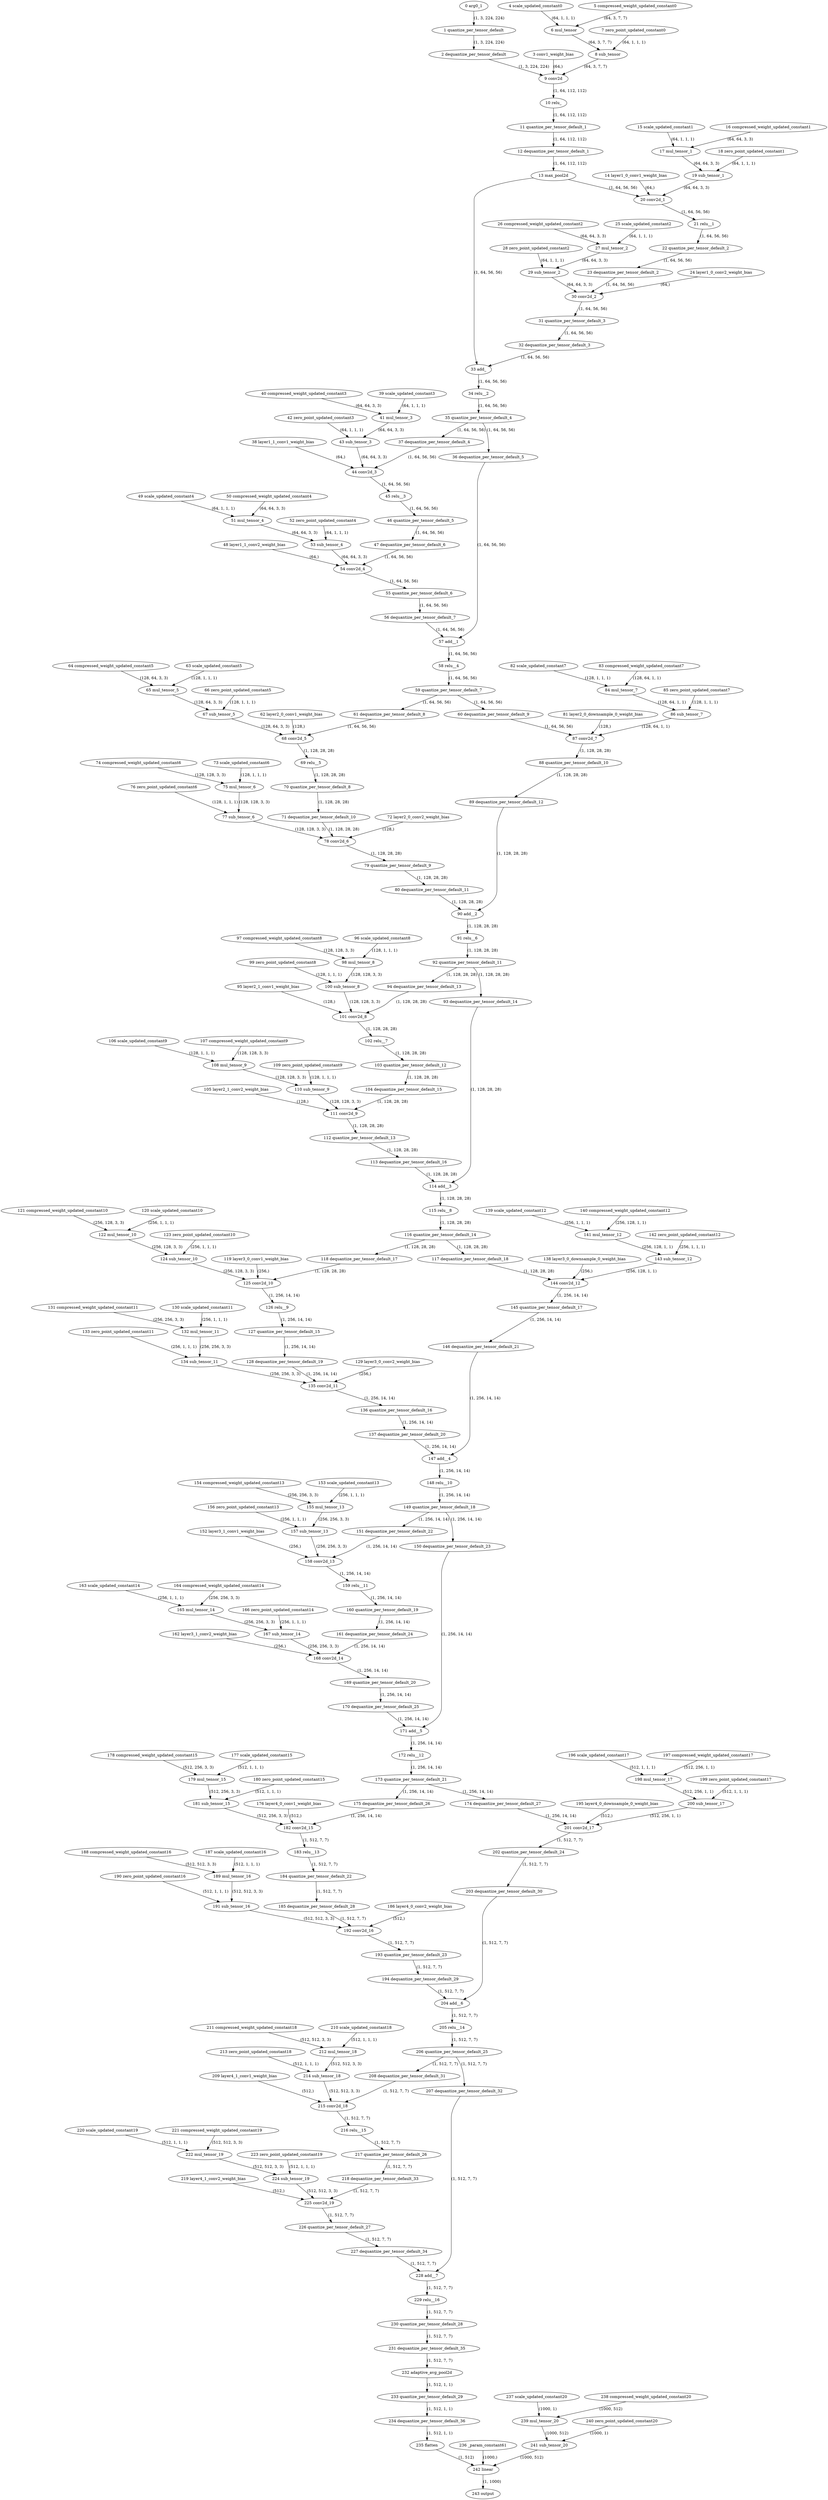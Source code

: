 strict digraph  {
"0 arg0_1" [id=0, type=input];
"1 quantize_per_tensor_default" [id=1, type=quantize_per_tensor];
"2 dequantize_per_tensor_default" [id=2, type=dequantize_per_tensor];
"3 conv1_weight_bias" [id=3, type=get_attr];
"4 scale_updated_constant0" [id=4, type=get_attr];
"5 compressed_weight_updated_constant0" [id=5, type=get_attr];
"6 mul_tensor" [id=6, type=mul];
"7 zero_point_updated_constant0" [id=7, type=get_attr];
"8 sub_tensor" [id=8, type=sub];
"9 conv2d" [id=9, type=conv2d];
"10 relu_" [id=10, type=relu_];
"11 quantize_per_tensor_default_1" [id=11, type=quantize_per_tensor];
"12 dequantize_per_tensor_default_1" [id=12, type=dequantize_per_tensor];
"13 max_pool2d" [id=13, type=max_pool2d];
"14 layer1_0_conv1_weight_bias" [id=14, type=get_attr];
"15 scale_updated_constant1" [id=15, type=get_attr];
"16 compressed_weight_updated_constant1" [id=16, type=get_attr];
"17 mul_tensor_1" [id=17, type=mul];
"18 zero_point_updated_constant1" [id=18, type=get_attr];
"19 sub_tensor_1" [id=19, type=sub];
"20 conv2d_1" [id=20, type=conv2d];
"21 relu__1" [id=21, type=relu_];
"22 quantize_per_tensor_default_2" [id=22, type=quantize_per_tensor];
"23 dequantize_per_tensor_default_2" [id=23, type=dequantize_per_tensor];
"24 layer1_0_conv2_weight_bias" [id=24, type=get_attr];
"25 scale_updated_constant2" [id=25, type=get_attr];
"26 compressed_weight_updated_constant2" [id=26, type=get_attr];
"27 mul_tensor_2" [id=27, type=mul];
"28 zero_point_updated_constant2" [id=28, type=get_attr];
"29 sub_tensor_2" [id=29, type=sub];
"30 conv2d_2" [id=30, type=conv2d];
"31 quantize_per_tensor_default_3" [id=31, type=quantize_per_tensor];
"32 dequantize_per_tensor_default_3" [id=32, type=dequantize_per_tensor];
"33 add_" [id=33, type=add_];
"34 relu__2" [id=34, type=relu_];
"35 quantize_per_tensor_default_4" [id=35, type=quantize_per_tensor];
"36 dequantize_per_tensor_default_5" [id=36, type=dequantize_per_tensor];
"37 dequantize_per_tensor_default_4" [id=37, type=dequantize_per_tensor];
"38 layer1_1_conv1_weight_bias" [id=38, type=get_attr];
"39 scale_updated_constant3" [id=39, type=get_attr];
"40 compressed_weight_updated_constant3" [id=40, type=get_attr];
"41 mul_tensor_3" [id=41, type=mul];
"42 zero_point_updated_constant3" [id=42, type=get_attr];
"43 sub_tensor_3" [id=43, type=sub];
"44 conv2d_3" [id=44, type=conv2d];
"45 relu__3" [id=45, type=relu_];
"46 quantize_per_tensor_default_5" [id=46, type=quantize_per_tensor];
"47 dequantize_per_tensor_default_6" [id=47, type=dequantize_per_tensor];
"48 layer1_1_conv2_weight_bias" [id=48, type=get_attr];
"49 scale_updated_constant4" [id=49, type=get_attr];
"50 compressed_weight_updated_constant4" [id=50, type=get_attr];
"51 mul_tensor_4" [id=51, type=mul];
"52 zero_point_updated_constant4" [id=52, type=get_attr];
"53 sub_tensor_4" [id=53, type=sub];
"54 conv2d_4" [id=54, type=conv2d];
"55 quantize_per_tensor_default_6" [id=55, type=quantize_per_tensor];
"56 dequantize_per_tensor_default_7" [id=56, type=dequantize_per_tensor];
"57 add__1" [id=57, type=add_];
"58 relu__4" [id=58, type=relu_];
"59 quantize_per_tensor_default_7" [id=59, type=quantize_per_tensor];
"60 dequantize_per_tensor_default_9" [id=60, type=dequantize_per_tensor];
"61 dequantize_per_tensor_default_8" [id=61, type=dequantize_per_tensor];
"62 layer2_0_conv1_weight_bias" [id=62, type=get_attr];
"63 scale_updated_constant5" [id=63, type=get_attr];
"64 compressed_weight_updated_constant5" [id=64, type=get_attr];
"65 mul_tensor_5" [id=65, type=mul];
"66 zero_point_updated_constant5" [id=66, type=get_attr];
"67 sub_tensor_5" [id=67, type=sub];
"68 conv2d_5" [id=68, type=conv2d];
"69 relu__5" [id=69, type=relu_];
"70 quantize_per_tensor_default_8" [id=70, type=quantize_per_tensor];
"71 dequantize_per_tensor_default_10" [id=71, type=dequantize_per_tensor];
"72 layer2_0_conv2_weight_bias" [id=72, type=get_attr];
"73 scale_updated_constant6" [id=73, type=get_attr];
"74 compressed_weight_updated_constant6" [id=74, type=get_attr];
"75 mul_tensor_6" [id=75, type=mul];
"76 zero_point_updated_constant6" [id=76, type=get_attr];
"77 sub_tensor_6" [id=77, type=sub];
"78 conv2d_6" [id=78, type=conv2d];
"79 quantize_per_tensor_default_9" [id=79, type=quantize_per_tensor];
"80 dequantize_per_tensor_default_11" [id=80, type=dequantize_per_tensor];
"81 layer2_0_downsample_0_weight_bias" [id=81, type=get_attr];
"82 scale_updated_constant7" [id=82, type=get_attr];
"83 compressed_weight_updated_constant7" [id=83, type=get_attr];
"84 mul_tensor_7" [id=84, type=mul];
"85 zero_point_updated_constant7" [id=85, type=get_attr];
"86 sub_tensor_7" [id=86, type=sub];
"87 conv2d_7" [id=87, type=conv2d];
"88 quantize_per_tensor_default_10" [id=88, type=quantize_per_tensor];
"89 dequantize_per_tensor_default_12" [id=89, type=dequantize_per_tensor];
"90 add__2" [id=90, type=add_];
"91 relu__6" [id=91, type=relu_];
"92 quantize_per_tensor_default_11" [id=92, type=quantize_per_tensor];
"93 dequantize_per_tensor_default_14" [id=93, type=dequantize_per_tensor];
"94 dequantize_per_tensor_default_13" [id=94, type=dequantize_per_tensor];
"95 layer2_1_conv1_weight_bias" [id=95, type=get_attr];
"96 scale_updated_constant8" [id=96, type=get_attr];
"97 compressed_weight_updated_constant8" [id=97, type=get_attr];
"98 mul_tensor_8" [id=98, type=mul];
"99 zero_point_updated_constant8" [id=99, type=get_attr];
"100 sub_tensor_8" [id=100, type=sub];
"101 conv2d_8" [id=101, type=conv2d];
"102 relu__7" [id=102, type=relu_];
"103 quantize_per_tensor_default_12" [id=103, type=quantize_per_tensor];
"104 dequantize_per_tensor_default_15" [id=104, type=dequantize_per_tensor];
"105 layer2_1_conv2_weight_bias" [id=105, type=get_attr];
"106 scale_updated_constant9" [id=106, type=get_attr];
"107 compressed_weight_updated_constant9" [id=107, type=get_attr];
"108 mul_tensor_9" [id=108, type=mul];
"109 zero_point_updated_constant9" [id=109, type=get_attr];
"110 sub_tensor_9" [id=110, type=sub];
"111 conv2d_9" [id=111, type=conv2d];
"112 quantize_per_tensor_default_13" [id=112, type=quantize_per_tensor];
"113 dequantize_per_tensor_default_16" [id=113, type=dequantize_per_tensor];
"114 add__3" [id=114, type=add_];
"115 relu__8" [id=115, type=relu_];
"116 quantize_per_tensor_default_14" [id=116, type=quantize_per_tensor];
"117 dequantize_per_tensor_default_18" [id=117, type=dequantize_per_tensor];
"118 dequantize_per_tensor_default_17" [id=118, type=dequantize_per_tensor];
"119 layer3_0_conv1_weight_bias" [id=119, type=get_attr];
"120 scale_updated_constant10" [id=120, type=get_attr];
"121 compressed_weight_updated_constant10" [id=121, type=get_attr];
"122 mul_tensor_10" [id=122, type=mul];
"123 zero_point_updated_constant10" [id=123, type=get_attr];
"124 sub_tensor_10" [id=124, type=sub];
"125 conv2d_10" [id=125, type=conv2d];
"126 relu__9" [id=126, type=relu_];
"127 quantize_per_tensor_default_15" [id=127, type=quantize_per_tensor];
"128 dequantize_per_tensor_default_19" [id=128, type=dequantize_per_tensor];
"129 layer3_0_conv2_weight_bias" [id=129, type=get_attr];
"130 scale_updated_constant11" [id=130, type=get_attr];
"131 compressed_weight_updated_constant11" [id=131, type=get_attr];
"132 mul_tensor_11" [id=132, type=mul];
"133 zero_point_updated_constant11" [id=133, type=get_attr];
"134 sub_tensor_11" [id=134, type=sub];
"135 conv2d_11" [id=135, type=conv2d];
"136 quantize_per_tensor_default_16" [id=136, type=quantize_per_tensor];
"137 dequantize_per_tensor_default_20" [id=137, type=dequantize_per_tensor];
"138 layer3_0_downsample_0_weight_bias" [id=138, type=get_attr];
"139 scale_updated_constant12" [id=139, type=get_attr];
"140 compressed_weight_updated_constant12" [id=140, type=get_attr];
"141 mul_tensor_12" [id=141, type=mul];
"142 zero_point_updated_constant12" [id=142, type=get_attr];
"143 sub_tensor_12" [id=143, type=sub];
"144 conv2d_12" [id=144, type=conv2d];
"145 quantize_per_tensor_default_17" [id=145, type=quantize_per_tensor];
"146 dequantize_per_tensor_default_21" [id=146, type=dequantize_per_tensor];
"147 add__4" [id=147, type=add_];
"148 relu__10" [id=148, type=relu_];
"149 quantize_per_tensor_default_18" [id=149, type=quantize_per_tensor];
"150 dequantize_per_tensor_default_23" [id=150, type=dequantize_per_tensor];
"151 dequantize_per_tensor_default_22" [id=151, type=dequantize_per_tensor];
"152 layer3_1_conv1_weight_bias" [id=152, type=get_attr];
"153 scale_updated_constant13" [id=153, type=get_attr];
"154 compressed_weight_updated_constant13" [id=154, type=get_attr];
"155 mul_tensor_13" [id=155, type=mul];
"156 zero_point_updated_constant13" [id=156, type=get_attr];
"157 sub_tensor_13" [id=157, type=sub];
"158 conv2d_13" [id=158, type=conv2d];
"159 relu__11" [id=159, type=relu_];
"160 quantize_per_tensor_default_19" [id=160, type=quantize_per_tensor];
"161 dequantize_per_tensor_default_24" [id=161, type=dequantize_per_tensor];
"162 layer3_1_conv2_weight_bias" [id=162, type=get_attr];
"163 scale_updated_constant14" [id=163, type=get_attr];
"164 compressed_weight_updated_constant14" [id=164, type=get_attr];
"165 mul_tensor_14" [id=165, type=mul];
"166 zero_point_updated_constant14" [id=166, type=get_attr];
"167 sub_tensor_14" [id=167, type=sub];
"168 conv2d_14" [id=168, type=conv2d];
"169 quantize_per_tensor_default_20" [id=169, type=quantize_per_tensor];
"170 dequantize_per_tensor_default_25" [id=170, type=dequantize_per_tensor];
"171 add__5" [id=171, type=add_];
"172 relu__12" [id=172, type=relu_];
"173 quantize_per_tensor_default_21" [id=173, type=quantize_per_tensor];
"174 dequantize_per_tensor_default_27" [id=174, type=dequantize_per_tensor];
"175 dequantize_per_tensor_default_26" [id=175, type=dequantize_per_tensor];
"176 layer4_0_conv1_weight_bias" [id=176, type=get_attr];
"177 scale_updated_constant15" [id=177, type=get_attr];
"178 compressed_weight_updated_constant15" [id=178, type=get_attr];
"179 mul_tensor_15" [id=179, type=mul];
"180 zero_point_updated_constant15" [id=180, type=get_attr];
"181 sub_tensor_15" [id=181, type=sub];
"182 conv2d_15" [id=182, type=conv2d];
"183 relu__13" [id=183, type=relu_];
"184 quantize_per_tensor_default_22" [id=184, type=quantize_per_tensor];
"185 dequantize_per_tensor_default_28" [id=185, type=dequantize_per_tensor];
"186 layer4_0_conv2_weight_bias" [id=186, type=get_attr];
"187 scale_updated_constant16" [id=187, type=get_attr];
"188 compressed_weight_updated_constant16" [id=188, type=get_attr];
"189 mul_tensor_16" [id=189, type=mul];
"190 zero_point_updated_constant16" [id=190, type=get_attr];
"191 sub_tensor_16" [id=191, type=sub];
"192 conv2d_16" [id=192, type=conv2d];
"193 quantize_per_tensor_default_23" [id=193, type=quantize_per_tensor];
"194 dequantize_per_tensor_default_29" [id=194, type=dequantize_per_tensor];
"195 layer4_0_downsample_0_weight_bias" [id=195, type=get_attr];
"196 scale_updated_constant17" [id=196, type=get_attr];
"197 compressed_weight_updated_constant17" [id=197, type=get_attr];
"198 mul_tensor_17" [id=198, type=mul];
"199 zero_point_updated_constant17" [id=199, type=get_attr];
"200 sub_tensor_17" [id=200, type=sub];
"201 conv2d_17" [id=201, type=conv2d];
"202 quantize_per_tensor_default_24" [id=202, type=quantize_per_tensor];
"203 dequantize_per_tensor_default_30" [id=203, type=dequantize_per_tensor];
"204 add__6" [id=204, type=add_];
"205 relu__14" [id=205, type=relu_];
"206 quantize_per_tensor_default_25" [id=206, type=quantize_per_tensor];
"207 dequantize_per_tensor_default_32" [id=207, type=dequantize_per_tensor];
"208 dequantize_per_tensor_default_31" [id=208, type=dequantize_per_tensor];
"209 layer4_1_conv1_weight_bias" [id=209, type=get_attr];
"210 scale_updated_constant18" [id=210, type=get_attr];
"211 compressed_weight_updated_constant18" [id=211, type=get_attr];
"212 mul_tensor_18" [id=212, type=mul];
"213 zero_point_updated_constant18" [id=213, type=get_attr];
"214 sub_tensor_18" [id=214, type=sub];
"215 conv2d_18" [id=215, type=conv2d];
"216 relu__15" [id=216, type=relu_];
"217 quantize_per_tensor_default_26" [id=217, type=quantize_per_tensor];
"218 dequantize_per_tensor_default_33" [id=218, type=dequantize_per_tensor];
"219 layer4_1_conv2_weight_bias" [id=219, type=get_attr];
"220 scale_updated_constant19" [id=220, type=get_attr];
"221 compressed_weight_updated_constant19" [id=221, type=get_attr];
"222 mul_tensor_19" [id=222, type=mul];
"223 zero_point_updated_constant19" [id=223, type=get_attr];
"224 sub_tensor_19" [id=224, type=sub];
"225 conv2d_19" [id=225, type=conv2d];
"226 quantize_per_tensor_default_27" [id=226, type=quantize_per_tensor];
"227 dequantize_per_tensor_default_34" [id=227, type=dequantize_per_tensor];
"228 add__7" [id=228, type=add_];
"229 relu__16" [id=229, type=relu_];
"230 quantize_per_tensor_default_28" [id=230, type=quantize_per_tensor];
"231 dequantize_per_tensor_default_35" [id=231, type=dequantize_per_tensor];
"232 adaptive_avg_pool2d" [id=232, type=adaptive_avg_pool2d];
"233 quantize_per_tensor_default_29" [id=233, type=quantize_per_tensor];
"234 dequantize_per_tensor_default_36" [id=234, type=dequantize_per_tensor];
"235 flatten" [id=235, type=flatten];
"236 _param_constant61" [id=236, type=get_attr];
"237 scale_updated_constant20" [id=237, type=get_attr];
"238 compressed_weight_updated_constant20" [id=238, type=get_attr];
"239 mul_tensor_20" [id=239, type=mul];
"240 zero_point_updated_constant20" [id=240, type=get_attr];
"241 sub_tensor_20" [id=241, type=sub];
"242 linear" [id=242, type=linear];
"243 output" [id=243, type=output];
"0 arg0_1" -> "1 quantize_per_tensor_default"  [label="(1, 3, 224, 224)", style=solid];
"1 quantize_per_tensor_default" -> "2 dequantize_per_tensor_default"  [label="(1, 3, 224, 224)", style=solid];
"2 dequantize_per_tensor_default" -> "9 conv2d"  [label="(1, 3, 224, 224)", style=solid];
"3 conv1_weight_bias" -> "9 conv2d"  [label="(64,)", style=solid];
"4 scale_updated_constant0" -> "6 mul_tensor"  [label="(64, 1, 1, 1)", style=solid];
"5 compressed_weight_updated_constant0" -> "6 mul_tensor"  [label="(64, 3, 7, 7)", style=solid];
"6 mul_tensor" -> "8 sub_tensor"  [label="(64, 3, 7, 7)", style=solid];
"7 zero_point_updated_constant0" -> "8 sub_tensor"  [label="(64, 1, 1, 1)", style=solid];
"8 sub_tensor" -> "9 conv2d"  [label="(64, 3, 7, 7)", style=solid];
"9 conv2d" -> "10 relu_"  [label="(1, 64, 112, 112)", style=solid];
"10 relu_" -> "11 quantize_per_tensor_default_1"  [label="(1, 64, 112, 112)", style=solid];
"11 quantize_per_tensor_default_1" -> "12 dequantize_per_tensor_default_1"  [label="(1, 64, 112, 112)", style=solid];
"12 dequantize_per_tensor_default_1" -> "13 max_pool2d"  [label="(1, 64, 112, 112)", style=solid];
"13 max_pool2d" -> "20 conv2d_1"  [label="(1, 64, 56, 56)", style=solid];
"13 max_pool2d" -> "33 add_"  [label="(1, 64, 56, 56)", style=solid];
"14 layer1_0_conv1_weight_bias" -> "20 conv2d_1"  [label="(64,)", style=solid];
"15 scale_updated_constant1" -> "17 mul_tensor_1"  [label="(64, 1, 1, 1)", style=solid];
"16 compressed_weight_updated_constant1" -> "17 mul_tensor_1"  [label="(64, 64, 3, 3)", style=solid];
"17 mul_tensor_1" -> "19 sub_tensor_1"  [label="(64, 64, 3, 3)", style=solid];
"18 zero_point_updated_constant1" -> "19 sub_tensor_1"  [label="(64, 1, 1, 1)", style=solid];
"19 sub_tensor_1" -> "20 conv2d_1"  [label="(64, 64, 3, 3)", style=solid];
"20 conv2d_1" -> "21 relu__1"  [label="(1, 64, 56, 56)", style=solid];
"21 relu__1" -> "22 quantize_per_tensor_default_2"  [label="(1, 64, 56, 56)", style=solid];
"22 quantize_per_tensor_default_2" -> "23 dequantize_per_tensor_default_2"  [label="(1, 64, 56, 56)", style=solid];
"23 dequantize_per_tensor_default_2" -> "30 conv2d_2"  [label="(1, 64, 56, 56)", style=solid];
"24 layer1_0_conv2_weight_bias" -> "30 conv2d_2"  [label="(64,)", style=solid];
"25 scale_updated_constant2" -> "27 mul_tensor_2"  [label="(64, 1, 1, 1)", style=solid];
"26 compressed_weight_updated_constant2" -> "27 mul_tensor_2"  [label="(64, 64, 3, 3)", style=solid];
"27 mul_tensor_2" -> "29 sub_tensor_2"  [label="(64, 64, 3, 3)", style=solid];
"28 zero_point_updated_constant2" -> "29 sub_tensor_2"  [label="(64, 1, 1, 1)", style=solid];
"29 sub_tensor_2" -> "30 conv2d_2"  [label="(64, 64, 3, 3)", style=solid];
"30 conv2d_2" -> "31 quantize_per_tensor_default_3"  [label="(1, 64, 56, 56)", style=solid];
"31 quantize_per_tensor_default_3" -> "32 dequantize_per_tensor_default_3"  [label="(1, 64, 56, 56)", style=solid];
"32 dequantize_per_tensor_default_3" -> "33 add_"  [label="(1, 64, 56, 56)", style=solid];
"33 add_" -> "34 relu__2"  [label="(1, 64, 56, 56)", style=solid];
"34 relu__2" -> "35 quantize_per_tensor_default_4"  [label="(1, 64, 56, 56)", style=solid];
"35 quantize_per_tensor_default_4" -> "36 dequantize_per_tensor_default_5"  [label="(1, 64, 56, 56)", style=solid];
"35 quantize_per_tensor_default_4" -> "37 dequantize_per_tensor_default_4"  [label="(1, 64, 56, 56)", style=solid];
"36 dequantize_per_tensor_default_5" -> "57 add__1"  [label="(1, 64, 56, 56)", style=solid];
"37 dequantize_per_tensor_default_4" -> "44 conv2d_3"  [label="(1, 64, 56, 56)", style=solid];
"38 layer1_1_conv1_weight_bias" -> "44 conv2d_3"  [label="(64,)", style=solid];
"39 scale_updated_constant3" -> "41 mul_tensor_3"  [label="(64, 1, 1, 1)", style=solid];
"40 compressed_weight_updated_constant3" -> "41 mul_tensor_3"  [label="(64, 64, 3, 3)", style=solid];
"41 mul_tensor_3" -> "43 sub_tensor_3"  [label="(64, 64, 3, 3)", style=solid];
"42 zero_point_updated_constant3" -> "43 sub_tensor_3"  [label="(64, 1, 1, 1)", style=solid];
"43 sub_tensor_3" -> "44 conv2d_3"  [label="(64, 64, 3, 3)", style=solid];
"44 conv2d_3" -> "45 relu__3"  [label="(1, 64, 56, 56)", style=solid];
"45 relu__3" -> "46 quantize_per_tensor_default_5"  [label="(1, 64, 56, 56)", style=solid];
"46 quantize_per_tensor_default_5" -> "47 dequantize_per_tensor_default_6"  [label="(1, 64, 56, 56)", style=solid];
"47 dequantize_per_tensor_default_6" -> "54 conv2d_4"  [label="(1, 64, 56, 56)", style=solid];
"48 layer1_1_conv2_weight_bias" -> "54 conv2d_4"  [label="(64,)", style=solid];
"49 scale_updated_constant4" -> "51 mul_tensor_4"  [label="(64, 1, 1, 1)", style=solid];
"50 compressed_weight_updated_constant4" -> "51 mul_tensor_4"  [label="(64, 64, 3, 3)", style=solid];
"51 mul_tensor_4" -> "53 sub_tensor_4"  [label="(64, 64, 3, 3)", style=solid];
"52 zero_point_updated_constant4" -> "53 sub_tensor_4"  [label="(64, 1, 1, 1)", style=solid];
"53 sub_tensor_4" -> "54 conv2d_4"  [label="(64, 64, 3, 3)", style=solid];
"54 conv2d_4" -> "55 quantize_per_tensor_default_6"  [label="(1, 64, 56, 56)", style=solid];
"55 quantize_per_tensor_default_6" -> "56 dequantize_per_tensor_default_7"  [label="(1, 64, 56, 56)", style=solid];
"56 dequantize_per_tensor_default_7" -> "57 add__1"  [label="(1, 64, 56, 56)", style=solid];
"57 add__1" -> "58 relu__4"  [label="(1, 64, 56, 56)", style=solid];
"58 relu__4" -> "59 quantize_per_tensor_default_7"  [label="(1, 64, 56, 56)", style=solid];
"59 quantize_per_tensor_default_7" -> "60 dequantize_per_tensor_default_9"  [label="(1, 64, 56, 56)", style=solid];
"59 quantize_per_tensor_default_7" -> "61 dequantize_per_tensor_default_8"  [label="(1, 64, 56, 56)", style=solid];
"60 dequantize_per_tensor_default_9" -> "87 conv2d_7"  [label="(1, 64, 56, 56)", style=solid];
"61 dequantize_per_tensor_default_8" -> "68 conv2d_5"  [label="(1, 64, 56, 56)", style=solid];
"62 layer2_0_conv1_weight_bias" -> "68 conv2d_5"  [label="(128,)", style=solid];
"63 scale_updated_constant5" -> "65 mul_tensor_5"  [label="(128, 1, 1, 1)", style=solid];
"64 compressed_weight_updated_constant5" -> "65 mul_tensor_5"  [label="(128, 64, 3, 3)", style=solid];
"65 mul_tensor_5" -> "67 sub_tensor_5"  [label="(128, 64, 3, 3)", style=solid];
"66 zero_point_updated_constant5" -> "67 sub_tensor_5"  [label="(128, 1, 1, 1)", style=solid];
"67 sub_tensor_5" -> "68 conv2d_5"  [label="(128, 64, 3, 3)", style=solid];
"68 conv2d_5" -> "69 relu__5"  [label="(1, 128, 28, 28)", style=solid];
"69 relu__5" -> "70 quantize_per_tensor_default_8"  [label="(1, 128, 28, 28)", style=solid];
"70 quantize_per_tensor_default_8" -> "71 dequantize_per_tensor_default_10"  [label="(1, 128, 28, 28)", style=solid];
"71 dequantize_per_tensor_default_10" -> "78 conv2d_6"  [label="(1, 128, 28, 28)", style=solid];
"72 layer2_0_conv2_weight_bias" -> "78 conv2d_6"  [label="(128,)", style=solid];
"73 scale_updated_constant6" -> "75 mul_tensor_6"  [label="(128, 1, 1, 1)", style=solid];
"74 compressed_weight_updated_constant6" -> "75 mul_tensor_6"  [label="(128, 128, 3, 3)", style=solid];
"75 mul_tensor_6" -> "77 sub_tensor_6"  [label="(128, 128, 3, 3)", style=solid];
"76 zero_point_updated_constant6" -> "77 sub_tensor_6"  [label="(128, 1, 1, 1)", style=solid];
"77 sub_tensor_6" -> "78 conv2d_6"  [label="(128, 128, 3, 3)", style=solid];
"78 conv2d_6" -> "79 quantize_per_tensor_default_9"  [label="(1, 128, 28, 28)", style=solid];
"79 quantize_per_tensor_default_9" -> "80 dequantize_per_tensor_default_11"  [label="(1, 128, 28, 28)", style=solid];
"80 dequantize_per_tensor_default_11" -> "90 add__2"  [label="(1, 128, 28, 28)", style=solid];
"81 layer2_0_downsample_0_weight_bias" -> "87 conv2d_7"  [label="(128,)", style=solid];
"82 scale_updated_constant7" -> "84 mul_tensor_7"  [label="(128, 1, 1, 1)", style=solid];
"83 compressed_weight_updated_constant7" -> "84 mul_tensor_7"  [label="(128, 64, 1, 1)", style=solid];
"84 mul_tensor_7" -> "86 sub_tensor_7"  [label="(128, 64, 1, 1)", style=solid];
"85 zero_point_updated_constant7" -> "86 sub_tensor_7"  [label="(128, 1, 1, 1)", style=solid];
"86 sub_tensor_7" -> "87 conv2d_7"  [label="(128, 64, 1, 1)", style=solid];
"87 conv2d_7" -> "88 quantize_per_tensor_default_10"  [label="(1, 128, 28, 28)", style=solid];
"88 quantize_per_tensor_default_10" -> "89 dequantize_per_tensor_default_12"  [label="(1, 128, 28, 28)", style=solid];
"89 dequantize_per_tensor_default_12" -> "90 add__2"  [label="(1, 128, 28, 28)", style=solid];
"90 add__2" -> "91 relu__6"  [label="(1, 128, 28, 28)", style=solid];
"91 relu__6" -> "92 quantize_per_tensor_default_11"  [label="(1, 128, 28, 28)", style=solid];
"92 quantize_per_tensor_default_11" -> "93 dequantize_per_tensor_default_14"  [label="(1, 128, 28, 28)", style=solid];
"92 quantize_per_tensor_default_11" -> "94 dequantize_per_tensor_default_13"  [label="(1, 128, 28, 28)", style=solid];
"93 dequantize_per_tensor_default_14" -> "114 add__3"  [label="(1, 128, 28, 28)", style=solid];
"94 dequantize_per_tensor_default_13" -> "101 conv2d_8"  [label="(1, 128, 28, 28)", style=solid];
"95 layer2_1_conv1_weight_bias" -> "101 conv2d_8"  [label="(128,)", style=solid];
"96 scale_updated_constant8" -> "98 mul_tensor_8"  [label="(128, 1, 1, 1)", style=solid];
"97 compressed_weight_updated_constant8" -> "98 mul_tensor_8"  [label="(128, 128, 3, 3)", style=solid];
"98 mul_tensor_8" -> "100 sub_tensor_8"  [label="(128, 128, 3, 3)", style=solid];
"99 zero_point_updated_constant8" -> "100 sub_tensor_8"  [label="(128, 1, 1, 1)", style=solid];
"100 sub_tensor_8" -> "101 conv2d_8"  [label="(128, 128, 3, 3)", style=solid];
"101 conv2d_8" -> "102 relu__7"  [label="(1, 128, 28, 28)", style=solid];
"102 relu__7" -> "103 quantize_per_tensor_default_12"  [label="(1, 128, 28, 28)", style=solid];
"103 quantize_per_tensor_default_12" -> "104 dequantize_per_tensor_default_15"  [label="(1, 128, 28, 28)", style=solid];
"104 dequantize_per_tensor_default_15" -> "111 conv2d_9"  [label="(1, 128, 28, 28)", style=solid];
"105 layer2_1_conv2_weight_bias" -> "111 conv2d_9"  [label="(128,)", style=solid];
"106 scale_updated_constant9" -> "108 mul_tensor_9"  [label="(128, 1, 1, 1)", style=solid];
"107 compressed_weight_updated_constant9" -> "108 mul_tensor_9"  [label="(128, 128, 3, 3)", style=solid];
"108 mul_tensor_9" -> "110 sub_tensor_9"  [label="(128, 128, 3, 3)", style=solid];
"109 zero_point_updated_constant9" -> "110 sub_tensor_9"  [label="(128, 1, 1, 1)", style=solid];
"110 sub_tensor_9" -> "111 conv2d_9"  [label="(128, 128, 3, 3)", style=solid];
"111 conv2d_9" -> "112 quantize_per_tensor_default_13"  [label="(1, 128, 28, 28)", style=solid];
"112 quantize_per_tensor_default_13" -> "113 dequantize_per_tensor_default_16"  [label="(1, 128, 28, 28)", style=solid];
"113 dequantize_per_tensor_default_16" -> "114 add__3"  [label="(1, 128, 28, 28)", style=solid];
"114 add__3" -> "115 relu__8"  [label="(1, 128, 28, 28)", style=solid];
"115 relu__8" -> "116 quantize_per_tensor_default_14"  [label="(1, 128, 28, 28)", style=solid];
"116 quantize_per_tensor_default_14" -> "117 dequantize_per_tensor_default_18"  [label="(1, 128, 28, 28)", style=solid];
"116 quantize_per_tensor_default_14" -> "118 dequantize_per_tensor_default_17"  [label="(1, 128, 28, 28)", style=solid];
"117 dequantize_per_tensor_default_18" -> "144 conv2d_12"  [label="(1, 128, 28, 28)", style=solid];
"118 dequantize_per_tensor_default_17" -> "125 conv2d_10"  [label="(1, 128, 28, 28)", style=solid];
"119 layer3_0_conv1_weight_bias" -> "125 conv2d_10"  [label="(256,)", style=solid];
"120 scale_updated_constant10" -> "122 mul_tensor_10"  [label="(256, 1, 1, 1)", style=solid];
"121 compressed_weight_updated_constant10" -> "122 mul_tensor_10"  [label="(256, 128, 3, 3)", style=solid];
"122 mul_tensor_10" -> "124 sub_tensor_10"  [label="(256, 128, 3, 3)", style=solid];
"123 zero_point_updated_constant10" -> "124 sub_tensor_10"  [label="(256, 1, 1, 1)", style=solid];
"124 sub_tensor_10" -> "125 conv2d_10"  [label="(256, 128, 3, 3)", style=solid];
"125 conv2d_10" -> "126 relu__9"  [label="(1, 256, 14, 14)", style=solid];
"126 relu__9" -> "127 quantize_per_tensor_default_15"  [label="(1, 256, 14, 14)", style=solid];
"127 quantize_per_tensor_default_15" -> "128 dequantize_per_tensor_default_19"  [label="(1, 256, 14, 14)", style=solid];
"128 dequantize_per_tensor_default_19" -> "135 conv2d_11"  [label="(1, 256, 14, 14)", style=solid];
"129 layer3_0_conv2_weight_bias" -> "135 conv2d_11"  [label="(256,)", style=solid];
"130 scale_updated_constant11" -> "132 mul_tensor_11"  [label="(256, 1, 1, 1)", style=solid];
"131 compressed_weight_updated_constant11" -> "132 mul_tensor_11"  [label="(256, 256, 3, 3)", style=solid];
"132 mul_tensor_11" -> "134 sub_tensor_11"  [label="(256, 256, 3, 3)", style=solid];
"133 zero_point_updated_constant11" -> "134 sub_tensor_11"  [label="(256, 1, 1, 1)", style=solid];
"134 sub_tensor_11" -> "135 conv2d_11"  [label="(256, 256, 3, 3)", style=solid];
"135 conv2d_11" -> "136 quantize_per_tensor_default_16"  [label="(1, 256, 14, 14)", style=solid];
"136 quantize_per_tensor_default_16" -> "137 dequantize_per_tensor_default_20"  [label="(1, 256, 14, 14)", style=solid];
"137 dequantize_per_tensor_default_20" -> "147 add__4"  [label="(1, 256, 14, 14)", style=solid];
"138 layer3_0_downsample_0_weight_bias" -> "144 conv2d_12"  [label="(256,)", style=solid];
"139 scale_updated_constant12" -> "141 mul_tensor_12"  [label="(256, 1, 1, 1)", style=solid];
"140 compressed_weight_updated_constant12" -> "141 mul_tensor_12"  [label="(256, 128, 1, 1)", style=solid];
"141 mul_tensor_12" -> "143 sub_tensor_12"  [label="(256, 128, 1, 1)", style=solid];
"142 zero_point_updated_constant12" -> "143 sub_tensor_12"  [label="(256, 1, 1, 1)", style=solid];
"143 sub_tensor_12" -> "144 conv2d_12"  [label="(256, 128, 1, 1)", style=solid];
"144 conv2d_12" -> "145 quantize_per_tensor_default_17"  [label="(1, 256, 14, 14)", style=solid];
"145 quantize_per_tensor_default_17" -> "146 dequantize_per_tensor_default_21"  [label="(1, 256, 14, 14)", style=solid];
"146 dequantize_per_tensor_default_21" -> "147 add__4"  [label="(1, 256, 14, 14)", style=solid];
"147 add__4" -> "148 relu__10"  [label="(1, 256, 14, 14)", style=solid];
"148 relu__10" -> "149 quantize_per_tensor_default_18"  [label="(1, 256, 14, 14)", style=solid];
"149 quantize_per_tensor_default_18" -> "150 dequantize_per_tensor_default_23"  [label="(1, 256, 14, 14)", style=solid];
"149 quantize_per_tensor_default_18" -> "151 dequantize_per_tensor_default_22"  [label="(1, 256, 14, 14)", style=solid];
"150 dequantize_per_tensor_default_23" -> "171 add__5"  [label="(1, 256, 14, 14)", style=solid];
"151 dequantize_per_tensor_default_22" -> "158 conv2d_13"  [label="(1, 256, 14, 14)", style=solid];
"152 layer3_1_conv1_weight_bias" -> "158 conv2d_13"  [label="(256,)", style=solid];
"153 scale_updated_constant13" -> "155 mul_tensor_13"  [label="(256, 1, 1, 1)", style=solid];
"154 compressed_weight_updated_constant13" -> "155 mul_tensor_13"  [label="(256, 256, 3, 3)", style=solid];
"155 mul_tensor_13" -> "157 sub_tensor_13"  [label="(256, 256, 3, 3)", style=solid];
"156 zero_point_updated_constant13" -> "157 sub_tensor_13"  [label="(256, 1, 1, 1)", style=solid];
"157 sub_tensor_13" -> "158 conv2d_13"  [label="(256, 256, 3, 3)", style=solid];
"158 conv2d_13" -> "159 relu__11"  [label="(1, 256, 14, 14)", style=solid];
"159 relu__11" -> "160 quantize_per_tensor_default_19"  [label="(1, 256, 14, 14)", style=solid];
"160 quantize_per_tensor_default_19" -> "161 dequantize_per_tensor_default_24"  [label="(1, 256, 14, 14)", style=solid];
"161 dequantize_per_tensor_default_24" -> "168 conv2d_14"  [label="(1, 256, 14, 14)", style=solid];
"162 layer3_1_conv2_weight_bias" -> "168 conv2d_14"  [label="(256,)", style=solid];
"163 scale_updated_constant14" -> "165 mul_tensor_14"  [label="(256, 1, 1, 1)", style=solid];
"164 compressed_weight_updated_constant14" -> "165 mul_tensor_14"  [label="(256, 256, 3, 3)", style=solid];
"165 mul_tensor_14" -> "167 sub_tensor_14"  [label="(256, 256, 3, 3)", style=solid];
"166 zero_point_updated_constant14" -> "167 sub_tensor_14"  [label="(256, 1, 1, 1)", style=solid];
"167 sub_tensor_14" -> "168 conv2d_14"  [label="(256, 256, 3, 3)", style=solid];
"168 conv2d_14" -> "169 quantize_per_tensor_default_20"  [label="(1, 256, 14, 14)", style=solid];
"169 quantize_per_tensor_default_20" -> "170 dequantize_per_tensor_default_25"  [label="(1, 256, 14, 14)", style=solid];
"170 dequantize_per_tensor_default_25" -> "171 add__5"  [label="(1, 256, 14, 14)", style=solid];
"171 add__5" -> "172 relu__12"  [label="(1, 256, 14, 14)", style=solid];
"172 relu__12" -> "173 quantize_per_tensor_default_21"  [label="(1, 256, 14, 14)", style=solid];
"173 quantize_per_tensor_default_21" -> "174 dequantize_per_tensor_default_27"  [label="(1, 256, 14, 14)", style=solid];
"173 quantize_per_tensor_default_21" -> "175 dequantize_per_tensor_default_26"  [label="(1, 256, 14, 14)", style=solid];
"174 dequantize_per_tensor_default_27" -> "201 conv2d_17"  [label="(1, 256, 14, 14)", style=solid];
"175 dequantize_per_tensor_default_26" -> "182 conv2d_15"  [label="(1, 256, 14, 14)", style=solid];
"176 layer4_0_conv1_weight_bias" -> "182 conv2d_15"  [label="(512,)", style=solid];
"177 scale_updated_constant15" -> "179 mul_tensor_15"  [label="(512, 1, 1, 1)", style=solid];
"178 compressed_weight_updated_constant15" -> "179 mul_tensor_15"  [label="(512, 256, 3, 3)", style=solid];
"179 mul_tensor_15" -> "181 sub_tensor_15"  [label="(512, 256, 3, 3)", style=solid];
"180 zero_point_updated_constant15" -> "181 sub_tensor_15"  [label="(512, 1, 1, 1)", style=solid];
"181 sub_tensor_15" -> "182 conv2d_15"  [label="(512, 256, 3, 3)", style=solid];
"182 conv2d_15" -> "183 relu__13"  [label="(1, 512, 7, 7)", style=solid];
"183 relu__13" -> "184 quantize_per_tensor_default_22"  [label="(1, 512, 7, 7)", style=solid];
"184 quantize_per_tensor_default_22" -> "185 dequantize_per_tensor_default_28"  [label="(1, 512, 7, 7)", style=solid];
"185 dequantize_per_tensor_default_28" -> "192 conv2d_16"  [label="(1, 512, 7, 7)", style=solid];
"186 layer4_0_conv2_weight_bias" -> "192 conv2d_16"  [label="(512,)", style=solid];
"187 scale_updated_constant16" -> "189 mul_tensor_16"  [label="(512, 1, 1, 1)", style=solid];
"188 compressed_weight_updated_constant16" -> "189 mul_tensor_16"  [label="(512, 512, 3, 3)", style=solid];
"189 mul_tensor_16" -> "191 sub_tensor_16"  [label="(512, 512, 3, 3)", style=solid];
"190 zero_point_updated_constant16" -> "191 sub_tensor_16"  [label="(512, 1, 1, 1)", style=solid];
"191 sub_tensor_16" -> "192 conv2d_16"  [label="(512, 512, 3, 3)", style=solid];
"192 conv2d_16" -> "193 quantize_per_tensor_default_23"  [label="(1, 512, 7, 7)", style=solid];
"193 quantize_per_tensor_default_23" -> "194 dequantize_per_tensor_default_29"  [label="(1, 512, 7, 7)", style=solid];
"194 dequantize_per_tensor_default_29" -> "204 add__6"  [label="(1, 512, 7, 7)", style=solid];
"195 layer4_0_downsample_0_weight_bias" -> "201 conv2d_17"  [label="(512,)", style=solid];
"196 scale_updated_constant17" -> "198 mul_tensor_17"  [label="(512, 1, 1, 1)", style=solid];
"197 compressed_weight_updated_constant17" -> "198 mul_tensor_17"  [label="(512, 256, 1, 1)", style=solid];
"198 mul_tensor_17" -> "200 sub_tensor_17"  [label="(512, 256, 1, 1)", style=solid];
"199 zero_point_updated_constant17" -> "200 sub_tensor_17"  [label="(512, 1, 1, 1)", style=solid];
"200 sub_tensor_17" -> "201 conv2d_17"  [label="(512, 256, 1, 1)", style=solid];
"201 conv2d_17" -> "202 quantize_per_tensor_default_24"  [label="(1, 512, 7, 7)", style=solid];
"202 quantize_per_tensor_default_24" -> "203 dequantize_per_tensor_default_30"  [label="(1, 512, 7, 7)", style=solid];
"203 dequantize_per_tensor_default_30" -> "204 add__6"  [label="(1, 512, 7, 7)", style=solid];
"204 add__6" -> "205 relu__14"  [label="(1, 512, 7, 7)", style=solid];
"205 relu__14" -> "206 quantize_per_tensor_default_25"  [label="(1, 512, 7, 7)", style=solid];
"206 quantize_per_tensor_default_25" -> "207 dequantize_per_tensor_default_32"  [label="(1, 512, 7, 7)", style=solid];
"206 quantize_per_tensor_default_25" -> "208 dequantize_per_tensor_default_31"  [label="(1, 512, 7, 7)", style=solid];
"207 dequantize_per_tensor_default_32" -> "228 add__7"  [label="(1, 512, 7, 7)", style=solid];
"208 dequantize_per_tensor_default_31" -> "215 conv2d_18"  [label="(1, 512, 7, 7)", style=solid];
"209 layer4_1_conv1_weight_bias" -> "215 conv2d_18"  [label="(512,)", style=solid];
"210 scale_updated_constant18" -> "212 mul_tensor_18"  [label="(512, 1, 1, 1)", style=solid];
"211 compressed_weight_updated_constant18" -> "212 mul_tensor_18"  [label="(512, 512, 3, 3)", style=solid];
"212 mul_tensor_18" -> "214 sub_tensor_18"  [label="(512, 512, 3, 3)", style=solid];
"213 zero_point_updated_constant18" -> "214 sub_tensor_18"  [label="(512, 1, 1, 1)", style=solid];
"214 sub_tensor_18" -> "215 conv2d_18"  [label="(512, 512, 3, 3)", style=solid];
"215 conv2d_18" -> "216 relu__15"  [label="(1, 512, 7, 7)", style=solid];
"216 relu__15" -> "217 quantize_per_tensor_default_26"  [label="(1, 512, 7, 7)", style=solid];
"217 quantize_per_tensor_default_26" -> "218 dequantize_per_tensor_default_33"  [label="(1, 512, 7, 7)", style=solid];
"218 dequantize_per_tensor_default_33" -> "225 conv2d_19"  [label="(1, 512, 7, 7)", style=solid];
"219 layer4_1_conv2_weight_bias" -> "225 conv2d_19"  [label="(512,)", style=solid];
"220 scale_updated_constant19" -> "222 mul_tensor_19"  [label="(512, 1, 1, 1)", style=solid];
"221 compressed_weight_updated_constant19" -> "222 mul_tensor_19"  [label="(512, 512, 3, 3)", style=solid];
"222 mul_tensor_19" -> "224 sub_tensor_19"  [label="(512, 512, 3, 3)", style=solid];
"223 zero_point_updated_constant19" -> "224 sub_tensor_19"  [label="(512, 1, 1, 1)", style=solid];
"224 sub_tensor_19" -> "225 conv2d_19"  [label="(512, 512, 3, 3)", style=solid];
"225 conv2d_19" -> "226 quantize_per_tensor_default_27"  [label="(1, 512, 7, 7)", style=solid];
"226 quantize_per_tensor_default_27" -> "227 dequantize_per_tensor_default_34"  [label="(1, 512, 7, 7)", style=solid];
"227 dequantize_per_tensor_default_34" -> "228 add__7"  [label="(1, 512, 7, 7)", style=solid];
"228 add__7" -> "229 relu__16"  [label="(1, 512, 7, 7)", style=solid];
"229 relu__16" -> "230 quantize_per_tensor_default_28"  [label="(1, 512, 7, 7)", style=solid];
"230 quantize_per_tensor_default_28" -> "231 dequantize_per_tensor_default_35"  [label="(1, 512, 7, 7)", style=solid];
"231 dequantize_per_tensor_default_35" -> "232 adaptive_avg_pool2d"  [label="(1, 512, 7, 7)", style=solid];
"232 adaptive_avg_pool2d" -> "233 quantize_per_tensor_default_29"  [label="(1, 512, 1, 1)", style=solid];
"233 quantize_per_tensor_default_29" -> "234 dequantize_per_tensor_default_36"  [label="(1, 512, 1, 1)", style=solid];
"234 dequantize_per_tensor_default_36" -> "235 flatten"  [label="(1, 512, 1, 1)", style=solid];
"235 flatten" -> "242 linear"  [label="(1, 512)", style=solid];
"236 _param_constant61" -> "242 linear"  [label="(1000,)", style=solid];
"237 scale_updated_constant20" -> "239 mul_tensor_20"  [label="(1000, 1)", style=solid];
"238 compressed_weight_updated_constant20" -> "239 mul_tensor_20"  [label="(1000, 512)", style=solid];
"239 mul_tensor_20" -> "241 sub_tensor_20"  [label="(1000, 512)", style=solid];
"240 zero_point_updated_constant20" -> "241 sub_tensor_20"  [label="(1000, 1)", style=solid];
"241 sub_tensor_20" -> "242 linear"  [label="(1000, 512)", style=solid];
"242 linear" -> "243 output"  [label="(1, 1000)", style=solid];
}
